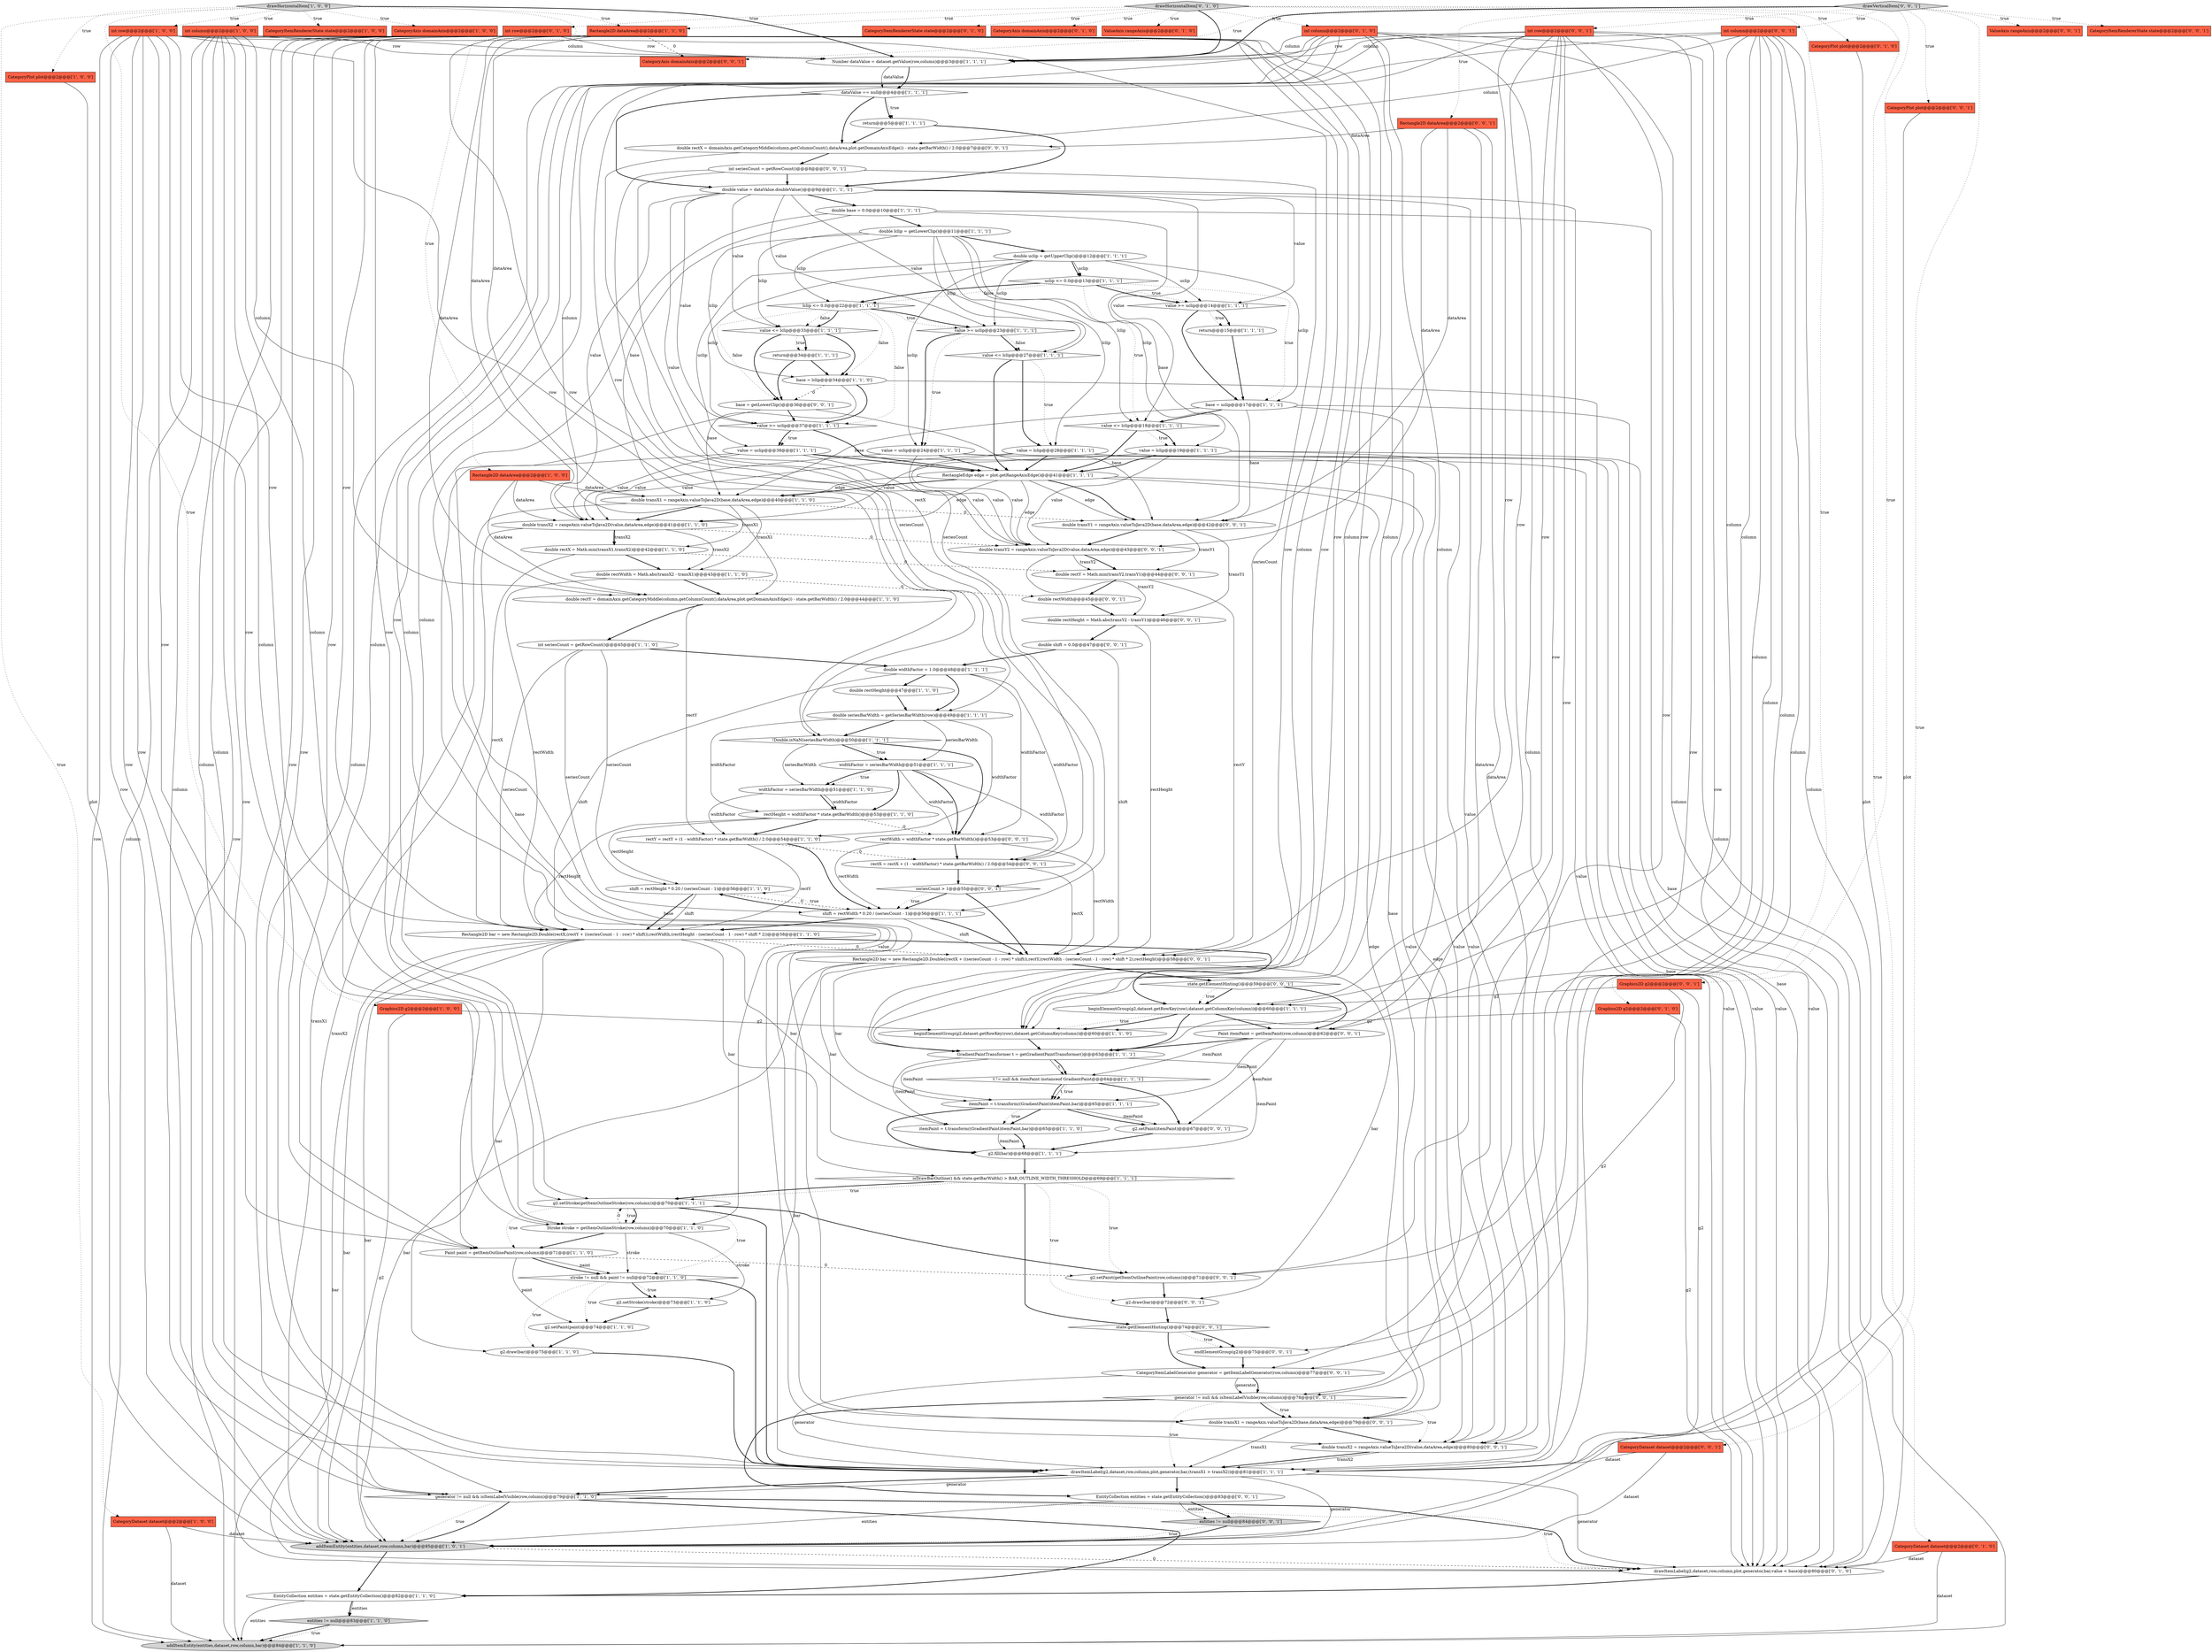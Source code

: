 digraph {
116 [style = filled, label = "CategoryAxis domainAxis@@@2@@@['0', '0', '1']", fillcolor = tomato, shape = box image = "AAA0AAABBB3BBB"];
54 [style = filled, label = "value >= uclip@@@37@@@['1', '1', '1']", fillcolor = white, shape = diamond image = "AAA0AAABBB1BBB"];
9 [style = filled, label = "CategoryDataset dataset@@@2@@@['1', '0', '0']", fillcolor = tomato, shape = box image = "AAA0AAABBB1BBB"];
85 [style = filled, label = "int seriesCount = getRowCount()@@@8@@@['0', '0', '1']", fillcolor = white, shape = ellipse image = "AAA0AAABBB3BBB"];
69 [style = filled, label = "double rectX = Math.min(transX1,transX2)@@@42@@@['1', '1', '0']", fillcolor = white, shape = ellipse image = "AAA0AAABBB1BBB"];
34 [style = filled, label = "drawItemLabel(g2,dataset,row,column,plot,generator,bar,(transX1 > transX2))@@@81@@@['1', '1', '1']", fillcolor = white, shape = ellipse image = "AAA0AAABBB1BBB"];
75 [style = filled, label = "drawHorizontalItem['0', '1', '0']", fillcolor = lightgray, shape = diamond image = "AAA0AAABBB2BBB"];
37 [style = filled, label = "double rectHeight@@@47@@@['1', '1', '0']", fillcolor = white, shape = ellipse image = "AAA0AAABBB1BBB"];
98 [style = filled, label = "double rectX = domainAxis.getCategoryMiddle(column,getColumnCount(),dataArea,plot.getDomainAxisEdge()) - state.getBarWidth() / 2.0@@@7@@@['0', '0', '1']", fillcolor = white, shape = ellipse image = "AAA0AAABBB3BBB"];
93 [style = filled, label = "int row@@@2@@@['0', '0', '1']", fillcolor = tomato, shape = box image = "AAA0AAABBB3BBB"];
21 [style = filled, label = "widthFactor = seriesBarWidth@@@51@@@['1', '1', '1']", fillcolor = white, shape = ellipse image = "AAA0AAABBB1BBB"];
99 [style = filled, label = "entities != null@@@84@@@['0', '0', '1']", fillcolor = lightgray, shape = diamond image = "AAA0AAABBB3BBB"];
107 [style = filled, label = "double rectY = Math.min(transY2,transY1)@@@44@@@['0', '0', '1']", fillcolor = white, shape = ellipse image = "AAA0AAABBB3BBB"];
42 [style = filled, label = "return@@@34@@@['1', '1', '1']", fillcolor = white, shape = ellipse image = "AAA0AAABBB1BBB"];
100 [style = filled, label = "CategoryPlot plot@@@2@@@['0', '0', '1']", fillcolor = tomato, shape = box image = "AAA0AAABBB3BBB"];
74 [style = filled, label = "Graphics2D g2@@@2@@@['0', '1', '0']", fillcolor = tomato, shape = box image = "AAA0AAABBB2BBB"];
14 [style = filled, label = "value <= lclip@@@27@@@['1', '1', '1']", fillcolor = white, shape = diamond image = "AAA0AAABBB1BBB"];
101 [style = filled, label = "Rectangle2D bar = new Rectangle2D.Double((rectX + ((seriesCount - 1 - row) * shift)),rectY,(rectWidth - (seriesCount - 1 - row) * shift * 2),rectHeight)@@@58@@@['0', '0', '1']", fillcolor = white, shape = ellipse image = "AAA0AAABBB3BBB"];
67 [style = filled, label = "Rectangle2D dataArea@@@2@@@['1', '1', '0']", fillcolor = tomato, shape = box image = "AAA0AAABBB1BBB"];
8 [style = filled, label = "int row@@@2@@@['1', '0', '0']", fillcolor = tomato, shape = box image = "AAA0AAABBB1BBB"];
96 [style = filled, label = "Graphics2D g2@@@2@@@['0', '0', '1']", fillcolor = tomato, shape = box image = "AAA0AAABBB3BBB"];
16 [style = filled, label = "value = uclip@@@24@@@['1', '1', '1']", fillcolor = white, shape = ellipse image = "AAA0AAABBB1BBB"];
2 [style = filled, label = "value = lclip@@@28@@@['1', '1', '1']", fillcolor = white, shape = ellipse image = "AAA0AAABBB1BBB"];
76 [style = filled, label = "CategoryItemRendererState state@@@2@@@['0', '1', '0']", fillcolor = tomato, shape = box image = "AAA0AAABBB2BBB"];
115 [style = filled, label = "int column@@@2@@@['0', '0', '1']", fillcolor = tomato, shape = box image = "AAA0AAABBB3BBB"];
84 [style = filled, label = "CategoryItemLabelGenerator generator = getItemLabelGenerator(row,column)@@@77@@@['0', '0', '1']", fillcolor = white, shape = ellipse image = "AAA0AAABBB3BBB"];
103 [style = filled, label = "g2.draw(bar)@@@72@@@['0', '0', '1']", fillcolor = white, shape = ellipse image = "AAA0AAABBB3BBB"];
50 [style = filled, label = "EntityCollection entities = state.getEntityCollection()@@@82@@@['1', '1', '0']", fillcolor = white, shape = ellipse image = "AAA0AAABBB1BBB"];
48 [style = filled, label = "g2.setStroke(stroke)@@@73@@@['1', '1', '0']", fillcolor = white, shape = ellipse image = "AAA0AAABBB1BBB"];
38 [style = filled, label = "Stroke stroke = getItemOutlineStroke(row,column)@@@70@@@['1', '1', '0']", fillcolor = white, shape = ellipse image = "AAA0AAABBB1BBB"];
71 [style = filled, label = "shift = rectHeight * 0.20 / (seriesCount - 1)@@@56@@@['1', '1', '0']", fillcolor = white, shape = ellipse image = "AAA0AAABBB1BBB"];
39 [style = filled, label = "value = uclip@@@38@@@['1', '1', '1']", fillcolor = white, shape = ellipse image = "AAA0AAABBB1BBB"];
68 [style = filled, label = "int seriesCount = getRowCount()@@@45@@@['1', '1', '0']", fillcolor = white, shape = ellipse image = "AAA0AAABBB1BBB"];
7 [style = filled, label = "beginElementGroup(g2,dataset.getRowKey(row),dataset.getColumnKey(column))@@@60@@@['1', '1', '0']", fillcolor = white, shape = ellipse image = "AAA0AAABBB1BBB"];
36 [style = filled, label = "generator != null && isItemLabelVisible(row,column)@@@79@@@['1', '1', '0']", fillcolor = white, shape = diamond image = "AAA0AAABBB1BBB"];
4 [style = filled, label = "rectHeight = widthFactor * state.getBarWidth()@@@53@@@['1', '1', '0']", fillcolor = white, shape = ellipse image = "AAA0AAABBB1BBB"];
79 [style = filled, label = "drawItemLabel(g2,dataset,row,column,plot,generator,bar,value < base)@@@80@@@['0', '1', '0']", fillcolor = white, shape = ellipse image = "AAA1AAABBB2BBB"];
24 [style = filled, label = "lclip <= 0.0@@@22@@@['1', '1', '1']", fillcolor = white, shape = diamond image = "AAA0AAABBB1BBB"];
55 [style = filled, label = "double widthFactor = 1.0@@@48@@@['1', '1', '1']", fillcolor = white, shape = ellipse image = "AAA0AAABBB1BBB"];
46 [style = filled, label = "value <= lclip@@@33@@@['1', '1', '1']", fillcolor = white, shape = diamond image = "AAA0AAABBB1BBB"];
6 [style = filled, label = "beginElementGroup(g2,dataset.getRowKey(row),dataset.getColumnKey(column))@@@60@@@['1', '1', '1']", fillcolor = white, shape = ellipse image = "AAA0AAABBB1BBB"];
102 [style = filled, label = "CategoryDataset dataset@@@2@@@['0', '0', '1']", fillcolor = tomato, shape = box image = "AAA0AAABBB3BBB"];
30 [style = filled, label = "g2.setPaint(paint)@@@74@@@['1', '1', '0']", fillcolor = white, shape = ellipse image = "AAA0AAABBB1BBB"];
80 [style = filled, label = "CategoryAxis domainAxis@@@2@@@['0', '1', '0']", fillcolor = tomato, shape = box image = "AAA0AAABBB2BBB"];
78 [style = filled, label = "ValueAxis rangeAxis@@@2@@@['0', '1', '0']", fillcolor = tomato, shape = box image = "AAA0AAABBB2BBB"];
26 [style = filled, label = "value <= lclip@@@18@@@['1', '1', '1']", fillcolor = white, shape = diamond image = "AAA0AAABBB1BBB"];
35 [style = filled, label = "t != null && itemPaint instanceof GradientPaint@@@64@@@['1', '1', '1']", fillcolor = white, shape = diamond image = "AAA0AAABBB1BBB"];
27 [style = filled, label = "widthFactor = seriesBarWidth@@@51@@@['1', '1', '0']", fillcolor = white, shape = ellipse image = "AAA0AAABBB1BBB"];
57 [style = filled, label = "uclip <= 0.0@@@13@@@['1', '1', '1']", fillcolor = white, shape = diamond image = "AAA0AAABBB1BBB"];
11 [style = filled, label = "CategoryItemRendererState state@@@2@@@['1', '0', '0']", fillcolor = tomato, shape = box image = "AAA0AAABBB1BBB"];
62 [style = filled, label = "double rectWidth = Math.abs(transX2 - transX1)@@@43@@@['1', '1', '0']", fillcolor = white, shape = ellipse image = "AAA0AAABBB1BBB"];
32 [style = filled, label = "value = lclip@@@19@@@['1', '1', '1']", fillcolor = white, shape = ellipse image = "AAA0AAABBB1BBB"];
53 [style = filled, label = "stroke != null && paint != null@@@72@@@['1', '1', '0']", fillcolor = white, shape = diamond image = "AAA0AAABBB1BBB"];
56 [style = filled, label = "addItemEntity(entities,dataset,row,column,bar)@@@85@@@['1', '0', '1']", fillcolor = lightgray, shape = ellipse image = "AAA0AAABBB1BBB"];
63 [style = filled, label = "double rectY = domainAxis.getCategoryMiddle(column,getColumnCount(),dataArea,plot.getDomainAxisEdge()) - state.getBarWidth() / 2.0@@@44@@@['1', '1', '0']", fillcolor = white, shape = ellipse image = "AAA0AAABBB1BBB"];
89 [style = filled, label = "endElementGroup(g2)@@@75@@@['0', '0', '1']", fillcolor = white, shape = ellipse image = "AAA0AAABBB3BBB"];
49 [style = filled, label = "rectY = rectY + (1 - widthFactor) * state.getBarWidth() / 2.0@@@54@@@['1', '1', '0']", fillcolor = white, shape = ellipse image = "AAA0AAABBB1BBB"];
45 [style = filled, label = "Paint paint = getItemOutlinePaint(row,column)@@@71@@@['1', '1', '0']", fillcolor = white, shape = ellipse image = "AAA0AAABBB1BBB"];
66 [style = filled, label = "Graphics2D g2@@@2@@@['1', '0', '0']", fillcolor = tomato, shape = box image = "AAA0AAABBB1BBB"];
28 [style = filled, label = "dataValue == null@@@4@@@['1', '1', '1']", fillcolor = white, shape = diamond image = "AAA0AAABBB1BBB"];
87 [style = filled, label = "rectWidth = widthFactor * state.getBarWidth()@@@53@@@['0', '0', '1']", fillcolor = white, shape = ellipse image = "AAA0AAABBB3BBB"];
86 [style = filled, label = "g2.setPaint(itemPaint)@@@67@@@['0', '0', '1']", fillcolor = white, shape = ellipse image = "AAA0AAABBB3BBB"];
92 [style = filled, label = "double transY2 = rangeAxis.valueToJava2D(value,dataArea,edge)@@@43@@@['0', '0', '1']", fillcolor = white, shape = ellipse image = "AAA0AAABBB3BBB"];
91 [style = filled, label = "double transX2 = rangeAxis.valueToJava2D(value,dataArea,edge)@@@80@@@['0', '0', '1']", fillcolor = white, shape = ellipse image = "AAA0AAABBB3BBB"];
114 [style = filled, label = "EntityCollection entities = state.getEntityCollection()@@@83@@@['0', '0', '1']", fillcolor = white, shape = ellipse image = "AAA0AAABBB3BBB"];
25 [style = filled, label = "GradientPaintTransformer t = getGradientPaintTransformer()@@@63@@@['1', '1', '1']", fillcolor = white, shape = ellipse image = "AAA0AAABBB1BBB"];
108 [style = filled, label = "double shift = 0.0@@@47@@@['0', '0', '1']", fillcolor = white, shape = ellipse image = "AAA0AAABBB3BBB"];
81 [style = filled, label = "int row@@@2@@@['0', '1', '0']", fillcolor = tomato, shape = box image = "AAA0AAABBB2BBB"];
13 [style = filled, label = "double value = dataValue.doubleValue()@@@9@@@['1', '1', '1']", fillcolor = white, shape = ellipse image = "AAA0AAABBB1BBB"];
105 [style = filled, label = "generator != null && isItemLabelVisible(row,column)@@@78@@@['0', '0', '1']", fillcolor = white, shape = diamond image = "AAA0AAABBB3BBB"];
18 [style = filled, label = "double base = 0.0@@@10@@@['1', '1', '1']", fillcolor = white, shape = ellipse image = "AAA0AAABBB1BBB"];
64 [style = filled, label = "double transX1 = rangeAxis.valueToJava2D(base,dataArea,edge)@@@40@@@['1', '1', '0']", fillcolor = white, shape = ellipse image = "AAA0AAABBB1BBB"];
60 [style = filled, label = "value >= uclip@@@23@@@['1', '1', '1']", fillcolor = white, shape = diamond image = "AAA0AAABBB1BBB"];
73 [style = filled, label = "CategoryPlot plot@@@2@@@['0', '1', '0']", fillcolor = tomato, shape = box image = "AAA0AAABBB2BBB"];
0 [style = filled, label = "itemPaint = t.transform((GradientPaint)itemPaint,bar)@@@65@@@['1', '1', '1']", fillcolor = white, shape = ellipse image = "AAA0AAABBB1BBB"];
22 [style = filled, label = "g2.fill(bar)@@@68@@@['1', '1', '1']", fillcolor = white, shape = ellipse image = "AAA0AAABBB1BBB"];
112 [style = filled, label = "ValueAxis rangeAxis@@@2@@@['0', '0', '1']", fillcolor = tomato, shape = box image = "AAA0AAABBB3BBB"];
52 [style = filled, label = "return@@@15@@@['1', '1', '1']", fillcolor = white, shape = ellipse image = "AAA0AAABBB1BBB"];
41 [style = filled, label = "base = uclip@@@17@@@['1', '1', '1']", fillcolor = white, shape = ellipse image = "AAA0AAABBB1BBB"];
61 [style = filled, label = "itemPaint = t.transform((GradientPaint)itemPaint,bar)@@@65@@@['1', '1', '0']", fillcolor = white, shape = ellipse image = "AAA0AAABBB1BBB"];
29 [style = filled, label = "CategoryPlot plot@@@2@@@['1', '0', '0']", fillcolor = tomato, shape = box image = "AAA0AAABBB1BBB"];
82 [style = filled, label = "Rectangle2D dataArea@@@2@@@['0', '0', '1']", fillcolor = tomato, shape = box image = "AAA0AAABBB3BBB"];
5 [style = filled, label = "value >= uclip@@@14@@@['1', '1', '1']", fillcolor = white, shape = diamond image = "AAA0AAABBB1BBB"];
59 [style = filled, label = "Rectangle2D bar = new Rectangle2D.Double(rectX,(rectY + ((seriesCount - 1 - row) * shift)),rectWidth,(rectHeight - (seriesCount - 1 - row) * shift * 2))@@@58@@@['1', '1', '0']", fillcolor = white, shape = ellipse image = "AAA0AAABBB1BBB"];
40 [style = filled, label = "g2.setStroke(getItemOutlineStroke(row,column))@@@70@@@['1', '1', '1']", fillcolor = white, shape = ellipse image = "AAA0AAABBB1BBB"];
109 [style = filled, label = "state.getElementHinting()@@@59@@@['0', '0', '1']", fillcolor = white, shape = diamond image = "AAA0AAABBB3BBB"];
31 [style = filled, label = "int column@@@2@@@['1', '0', '0']", fillcolor = tomato, shape = box image = "AAA0AAABBB1BBB"];
33 [style = filled, label = "g2.draw(bar)@@@75@@@['1', '1', '0']", fillcolor = white, shape = ellipse image = "AAA0AAABBB1BBB"];
88 [style = filled, label = "double rectHeight = Math.abs(transY2 - transY1)@@@46@@@['0', '0', '1']", fillcolor = white, shape = ellipse image = "AAA0AAABBB3BBB"];
17 [style = filled, label = "CategoryAxis domainAxis@@@2@@@['1', '0', '0']", fillcolor = tomato, shape = box image = "AAA0AAABBB1BBB"];
117 [style = filled, label = "state.getElementHinting()@@@74@@@['0', '0', '1']", fillcolor = white, shape = diamond image = "AAA0AAABBB3BBB"];
83 [style = filled, label = "rectX = rectX + (1 - widthFactor) * state.getBarWidth() / 2.0@@@54@@@['0', '0', '1']", fillcolor = white, shape = ellipse image = "AAA0AAABBB3BBB"];
104 [style = filled, label = "double transX1 = rangeAxis.valueToJava2D(base,dataArea,edge)@@@79@@@['0', '0', '1']", fillcolor = white, shape = ellipse image = "AAA0AAABBB3BBB"];
44 [style = filled, label = "isDrawBarOutline() && state.getBarWidth() > BAR_OUTLINE_WIDTH_THRESHOLD@@@69@@@['1', '1', '1']", fillcolor = white, shape = diamond image = "AAA0AAABBB1BBB"];
12 [style = filled, label = "entities != null@@@83@@@['1', '1', '0']", fillcolor = lightgray, shape = diamond image = "AAA0AAABBB1BBB"];
23 [style = filled, label = "addItemEntity(entities,dataset,row,column,bar)@@@84@@@['1', '1', '0']", fillcolor = lightgray, shape = ellipse image = "AAA0AAABBB1BBB"];
113 [style = filled, label = "seriesCount > 1@@@55@@@['0', '0', '1']", fillcolor = white, shape = diamond image = "AAA0AAABBB3BBB"];
51 [style = filled, label = "double seriesBarWidth = getSeriesBarWidth(row)@@@49@@@['1', '1', '1']", fillcolor = white, shape = ellipse image = "AAA0AAABBB1BBB"];
43 [style = filled, label = "return@@@5@@@['1', '1', '1']", fillcolor = white, shape = ellipse image = "AAA0AAABBB1BBB"];
65 [style = filled, label = "double transX2 = rangeAxis.valueToJava2D(value,dataArea,edge)@@@41@@@['1', '1', '0']", fillcolor = white, shape = ellipse image = "AAA0AAABBB1BBB"];
94 [style = filled, label = "base = getLowerClip()@@@36@@@['0', '0', '1']", fillcolor = white, shape = ellipse image = "AAA0AAABBB3BBB"];
19 [style = filled, label = "base = lclip@@@34@@@['1', '1', '0']", fillcolor = white, shape = ellipse image = "AAA0AAABBB1BBB"];
58 [style = filled, label = "double lclip = getLowerClip()@@@11@@@['1', '1', '1']", fillcolor = white, shape = ellipse image = "AAA0AAABBB1BBB"];
97 [style = filled, label = "Paint itemPaint = getItemPaint(row,column)@@@62@@@['0', '0', '1']", fillcolor = white, shape = ellipse image = "AAA0AAABBB3BBB"];
15 [style = filled, label = "Rectangle2D dataArea@@@2@@@['1', '0', '0']", fillcolor = tomato, shape = box image = "AAA0AAABBB1BBB"];
111 [style = filled, label = "drawVerticalItem['0', '0', '1']", fillcolor = lightgray, shape = diamond image = "AAA0AAABBB3BBB"];
110 [style = filled, label = "g2.setPaint(getItemOutlinePaint(row,column))@@@71@@@['0', '0', '1']", fillcolor = white, shape = ellipse image = "AAA0AAABBB3BBB"];
10 [style = filled, label = "Number dataValue = dataset.getValue(row,column)@@@3@@@['1', '1', '1']", fillcolor = white, shape = ellipse image = "AAA0AAABBB1BBB"];
90 [style = filled, label = "CategoryItemRendererState state@@@2@@@['0', '0', '1']", fillcolor = tomato, shape = box image = "AAA0AAABBB3BBB"];
95 [style = filled, label = "double transY1 = rangeAxis.valueToJava2D(base,dataArea,edge)@@@42@@@['0', '0', '1']", fillcolor = white, shape = ellipse image = "AAA0AAABBB3BBB"];
47 [style = filled, label = "shift = rectWidth * 0.20 / (seriesCount - 1)@@@56@@@['1', '1', '1']", fillcolor = white, shape = ellipse image = "AAA0AAABBB1BBB"];
70 [style = filled, label = "RectangleEdge edge = plot.getRangeAxisEdge()@@@41@@@['1', '1', '1']", fillcolor = white, shape = ellipse image = "AAA0AAABBB1BBB"];
106 [style = filled, label = "double rectWidth@@@45@@@['0', '0', '1']", fillcolor = white, shape = ellipse image = "AAA0AAABBB3BBB"];
77 [style = filled, label = "CategoryDataset dataset@@@2@@@['0', '1', '0']", fillcolor = tomato, shape = box image = "AAA0AAABBB2BBB"];
72 [style = filled, label = "int column@@@2@@@['0', '1', '0']", fillcolor = tomato, shape = box image = "AAA0AAABBB2BBB"];
3 [style = filled, label = "!Double.isNaN(seriesBarWidth)@@@50@@@['1', '1', '1']", fillcolor = white, shape = diamond image = "AAA0AAABBB1BBB"];
1 [style = filled, label = "double uclip = getUpperClip()@@@12@@@['1', '1', '1']", fillcolor = white, shape = ellipse image = "AAA0AAABBB1BBB"];
20 [style = filled, label = "drawHorizontalItem['1', '0', '0']", fillcolor = lightgray, shape = diamond image = "AAA0AAABBB1BBB"];
115->110 [style = solid, label="column"];
26->70 [style = bold, label=""];
1->60 [style = solid, label="uclip"];
41->64 [style = solid, label="base"];
92->107 [style = bold, label=""];
20->10 [style = bold, label=""];
3->27 [style = solid, label="seriesBarWidth"];
59->79 [style = solid, label="bar"];
33->34 [style = bold, label=""];
1->54 [style = solid, label="uclip"];
70->64 [style = solid, label="edge"];
39->65 [style = solid, label="value"];
115->6 [style = solid, label="column"];
10->28 [style = bold, label=""];
12->23 [style = bold, label=""];
111->115 [style = dotted, label="true"];
32->65 [style = solid, label="value"];
111->102 [style = dotted, label="true"];
64->95 [style = dashed, label="0"];
49->47 [style = bold, label=""];
19->79 [style = solid, label="base"];
6->25 [style = bold, label=""];
35->86 [style = bold, label=""];
44->117 [style = bold, label=""];
109->6 [style = bold, label=""];
109->97 [style = bold, label=""];
67->63 [style = solid, label="dataArea"];
54->70 [style = bold, label=""];
57->41 [style = dotted, label="true"];
21->4 [style = bold, label=""];
82->98 [style = solid, label="dataArea"];
105->34 [style = dotted, label="true"];
57->26 [style = dotted, label="true"];
117->89 [style = bold, label=""];
1->16 [style = solid, label="uclip"];
2->65 [style = solid, label="value"];
38->48 [style = solid, label="stroke"];
13->91 [style = solid, label="value"];
97->0 [style = solid, label="itemPaint"];
77->23 [style = solid, label="dataset"];
60->14 [style = bold, label=""];
46->19 [style = bold, label=""];
13->79 [style = solid, label="value"];
21->27 [style = dotted, label="true"];
8->3 [style = solid, label="row"];
94->104 [style = solid, label="base"];
69->62 [style = bold, label=""];
2->91 [style = solid, label="value"];
4->71 [style = solid, label="rectHeight"];
75->73 [style = dotted, label="true"];
25->0 [style = solid, label="itemPaint"];
38->45 [style = bold, label=""];
1->5 [style = solid, label="uclip"];
94->95 [style = solid, label="base"];
68->47 [style = solid, label="seriesCount"];
2->79 [style = solid, label="value"];
41->104 [style = solid, label="base"];
70->95 [style = solid, label="edge"];
22->44 [style = bold, label=""];
1->57 [style = bold, label=""];
43->13 [style = bold, label=""];
65->92 [style = dashed, label="0"];
28->98 [style = bold, label=""];
45->53 [style = bold, label=""];
30->33 [style = bold, label=""];
41->95 [style = solid, label="base"];
84->105 [style = bold, label=""];
42->19 [style = bold, label=""];
81->10 [style = solid, label="row"];
31->10 [style = solid, label="column"];
14->2 [style = bold, label=""];
15->64 [style = solid, label="dataArea"];
105->91 [style = dotted, label="true"];
58->2 [style = solid, label="lclip"];
98->85 [style = bold, label=""];
38->53 [style = solid, label="stroke"];
45->110 [style = dashed, label="0"];
96->34 [style = solid, label="g2"];
93->10 [style = solid, label="row"];
27->4 [style = bold, label=""];
4->49 [style = bold, label=""];
39->92 [style = solid, label="value"];
111->10 [style = bold, label=""];
13->46 [style = solid, label="value"];
115->97 [style = solid, label="column"];
40->110 [style = bold, label=""];
41->79 [style = solid, label="base"];
31->36 [style = solid, label="column"];
13->18 [style = bold, label=""];
24->46 [style = dotted, label="false"];
105->104 [style = dotted, label="true"];
59->33 [style = solid, label="bar"];
52->41 [style = bold, label=""];
44->110 [style = dotted, label="true"];
113->101 [style = bold, label=""];
20->9 [style = dotted, label="true"];
24->46 [style = bold, label=""];
64->69 [style = solid, label="transX1"];
46->94 [style = bold, label=""];
95->92 [style = bold, label=""];
28->13 [style = bold, label=""];
114->99 [style = bold, label=""];
16->70 [style = bold, label=""];
5->52 [style = dotted, label="true"];
20->31 [style = dotted, label="true"];
53->33 [style = dotted, label="true"];
54->39 [style = dotted, label="true"];
60->16 [style = bold, label=""];
24->54 [style = dotted, label="false"];
72->7 [style = solid, label="column"];
10->28 [style = solid, label="dataValue"];
114->99 [style = solid, label="entities"];
8->10 [style = solid, label="row"];
31->45 [style = solid, label="column"];
71->59 [style = solid, label="shift"];
18->95 [style = solid, label="base"];
28->43 [style = bold, label=""];
81->36 [style = solid, label="row"];
95->88 [style = solid, label="transY1"];
63->49 [style = solid, label="rectY"];
53->34 [style = bold, label=""];
66->56 [style = solid, label="g2"];
111->82 [style = dotted, label="true"];
91->34 [style = bold, label=""];
43->98 [style = bold, label=""];
55->37 [style = bold, label=""];
101->103 [style = solid, label="bar"];
64->65 [style = bold, label=""];
58->32 [style = solid, label="lclip"];
103->117 [style = bold, label=""];
53->48 [style = dotted, label="true"];
83->101 [style = solid, label="rectX"];
93->84 [style = solid, label="row"];
51->4 [style = solid, label="widthFactor"];
115->98 [style = solid, label="column"];
1->57 [style = solid, label="uclip"];
104->91 [style = bold, label=""];
21->87 [style = solid, label="widthFactor"];
93->40 [style = solid, label="row"];
101->22 [style = solid, label="bar"];
0->22 [style = bold, label=""];
81->23 [style = solid, label="row"];
42->94 [style = bold, label=""];
65->56 [style = solid, label="transX2"];
81->7 [style = solid, label="row"];
51->49 [style = solid, label="widthFactor"];
40->45 [style = dotted, label="true"];
20->29 [style = dotted, label="true"];
75->74 [style = dotted, label="true"];
44->40 [style = dotted, label="true"];
21->87 [style = bold, label=""];
55->87 [style = solid, label="widthFactor"];
18->79 [style = solid, label="base"];
16->92 [style = solid, label="value"];
14->2 [style = dotted, label="true"];
46->42 [style = dotted, label="true"];
72->34 [style = solid, label="column"];
117->89 [style = dotted, label="true"];
44->40 [style = bold, label=""];
38->40 [style = dashed, label="0"];
81->38 [style = solid, label="row"];
6->7 [style = dotted, label="true"];
72->38 [style = solid, label="column"];
74->79 [style = solid, label="g2"];
70->65 [style = solid, label="edge"];
77->79 [style = solid, label="dataset"];
2->70 [style = bold, label=""];
41->26 [style = bold, label=""];
108->55 [style = bold, label=""];
108->101 [style = solid, label="shift"];
26->32 [style = dotted, label="true"];
100->34 [style = solid, label="plot"];
82->92 [style = solid, label="dataArea"];
82->91 [style = solid, label="dataArea"];
70->104 [style = solid, label="edge"];
111->96 [style = dotted, label="true"];
89->84 [style = bold, label=""];
81->45 [style = solid, label="row"];
45->30 [style = solid, label="paint"];
1->39 [style = solid, label="uclip"];
55->51 [style = bold, label=""];
75->80 [style = dotted, label="true"];
32->91 [style = solid, label="value"];
50->23 [style = solid, label="entities"];
68->59 [style = solid, label="seriesCount"];
85->113 [style = solid, label="seriesCount"];
81->59 [style = solid, label="row"];
55->83 [style = solid, label="widthFactor"];
71->59 [style = bold, label=""];
101->0 [style = solid, label="bar"];
25->61 [style = solid, label="itemPaint"];
28->43 [style = dotted, label="true"];
66->7 [style = solid, label="g2"];
81->3 [style = solid, label="row"];
87->101 [style = solid, label="rectWidth"];
62->59 [style = solid, label="rectWidth"];
21->27 [style = bold, label=""];
35->0 [style = solid, label="t"];
6->7 [style = bold, label=""];
111->100 [style = dotted, label="true"];
113->47 [style = bold, label=""];
110->103 [style = bold, label=""];
20->11 [style = dotted, label="true"];
62->63 [style = bold, label=""];
8->56 [style = solid, label="row"];
50->12 [style = solid, label="entities"];
93->101 [style = solid, label="row"];
37->51 [style = bold, label=""];
72->45 [style = solid, label="column"];
75->77 [style = dotted, label="true"];
60->16 [style = dotted, label="true"];
68->71 [style = solid, label="seriesCount"];
65->69 [style = solid, label="transX2"];
111->93 [style = dotted, label="true"];
25->35 [style = solid, label="t"];
115->84 [style = solid, label="column"];
40->53 [style = dotted, label="true"];
81->34 [style = solid, label="row"];
32->92 [style = solid, label="value"];
0->61 [style = bold, label=""];
8->25 [style = solid, label="row"];
8->34 [style = solid, label="row"];
95->107 [style = solid, label="transY1"];
69->59 [style = solid, label="rectX"];
25->35 [style = bold, label=""];
84->34 [style = solid, label="generator"];
57->24 [style = bold, label=""];
59->61 [style = solid, label="bar"];
0->86 [style = solid, label="itemPaint"];
24->60 [style = bold, label=""];
27->49 [style = solid, label="widthFactor"];
75->81 [style = dotted, label="true"];
93->34 [style = solid, label="row"];
61->22 [style = bold, label=""];
115->10 [style = solid, label="column"];
54->39 [style = bold, label=""];
58->19 [style = solid, label="lclip"];
56->79 [style = dashed, label="0"];
31->34 [style = solid, label="column"];
45->53 [style = solid, label="paint"];
85->101 [style = solid, label="seriesCount"];
57->5 [style = dotted, label="true"];
36->79 [style = dotted, label="true"];
58->14 [style = solid, label="lclip"];
102->34 [style = solid, label="dataset"];
70->64 [style = bold, label=""];
64->56 [style = solid, label="transX1"];
106->88 [style = bold, label=""];
3->87 [style = bold, label=""];
8->38 [style = solid, label="row"];
72->25 [style = solid, label="column"];
115->40 [style = solid, label="column"];
20->66 [style = dotted, label="true"];
65->69 [style = bold, label=""];
107->106 [style = bold, label=""];
29->56 [style = solid, label="plot"];
9->23 [style = solid, label="dataset"];
91->34 [style = solid, label="transX2"];
94->54 [style = bold, label=""];
115->56 [style = solid, label="column"];
31->25 [style = solid, label="column"];
72->10 [style = solid, label="column"];
44->103 [style = dotted, label="true"];
96->6 [style = solid, label="g2"];
85->13 [style = bold, label=""];
111->90 [style = dotted, label="true"];
47->101 [style = bold, label=""];
16->79 [style = solid, label="value"];
93->56 [style = solid, label="row"];
75->78 [style = dotted, label="true"];
24->60 [style = dotted, label="true"];
114->56 [style = solid, label="entities"];
34->36 [style = solid, label="generator"];
87->83 [style = bold, label=""];
15->65 [style = solid, label="dataArea"];
34->36 [style = bold, label=""];
20->17 [style = dotted, label="true"];
82->95 [style = solid, label="dataArea"];
13->26 [style = solid, label="value"];
49->59 [style = solid, label="rectY"];
75->76 [style = dotted, label="true"];
59->56 [style = solid, label="bar"];
70->92 [style = solid, label="edge"];
99->56 [style = bold, label=""];
97->35 [style = solid, label="itemPaint"];
19->94 [style = dashed, label="0"];
67->65 [style = solid, label="dataArea"];
49->83 [style = dashed, label="0"];
99->56 [style = dotted, label="true"];
31->56 [style = solid, label="column"];
40->34 [style = bold, label=""];
72->79 [style = solid, label="column"];
19->54 [style = bold, label=""];
13->14 [style = solid, label="value"];
56->50 [style = bold, label=""];
39->79 [style = solid, label="value"];
63->68 [style = bold, label=""];
12->23 [style = dotted, label="true"];
16->91 [style = solid, label="value"];
31->38 [style = solid, label="column"];
0->61 [style = dotted, label="true"];
72->23 [style = solid, label="column"];
85->47 [style = solid, label="seriesCount"];
35->0 [style = dotted, label="true"];
20->15 [style = dotted, label="true"];
24->94 [style = dotted, label="false"];
64->62 [style = solid, label="transX1"];
97->25 [style = bold, label=""];
31->63 [style = solid, label="column"];
111->112 [style = dotted, label="true"];
13->60 [style = solid, label="value"];
20->8 [style = dotted, label="true"];
57->5 [style = bold, label=""];
92->107 [style = solid, label="transY2"];
75->10 [style = bold, label=""];
13->65 [style = solid, label="value"];
50->12 [style = bold, label=""];
6->97 [style = bold, label=""];
13->92 [style = solid, label="value"];
18->104 [style = solid, label="base"];
13->54 [style = solid, label="value"];
48->30 [style = bold, label=""];
4->87 [style = dashed, label="0"];
75->72 [style = dotted, label="true"];
60->14 [style = dotted, label="false"];
93->105 [style = solid, label="row"];
20->67 [style = dotted, label="true"];
62->106 [style = dashed, label="0"];
36->56 [style = dotted, label="true"];
101->109 [style = bold, label=""];
111->116 [style = dotted, label="true"];
31->7 [style = solid, label="column"];
82->104 [style = solid, label="dataArea"];
36->50 [style = bold, label=""];
83->113 [style = bold, label=""];
67->64 [style = solid, label="dataArea"];
105->114 [style = bold, label=""];
84->105 [style = solid, label="generator"];
8->45 [style = solid, label="row"];
35->0 [style = bold, label=""];
59->6 [style = bold, label=""];
101->56 [style = solid, label="bar"];
93->97 [style = solid, label="row"];
97->86 [style = solid, label="itemPaint"];
59->44 [style = solid, label="bar"];
39->70 [style = bold, label=""];
58->24 [style = solid, label="lclip"];
13->5 [style = solid, label="value"];
8->7 [style = solid, label="row"];
5->41 [style = bold, label=""];
24->19 [style = dotted, label="false"];
47->59 [style = bold, label=""];
73->79 [style = solid, label="plot"];
75->67 [style = dotted, label="true"];
115->34 [style = solid, label="column"];
34->56 [style = solid, label="generator"];
15->63 [style = solid, label="dataArea"];
86->22 [style = bold, label=""];
26->32 [style = bold, label=""];
115->105 [style = solid, label="column"];
25->22 [style = solid, label="itemPaint"];
40->38 [style = dotted, label="true"];
93->51 [style = solid, label="row"];
32->79 [style = solid, label="value"];
72->63 [style = solid, label="column"];
19->64 [style = solid, label="base"];
16->65 [style = solid, label="value"];
1->41 [style = solid, label="uclip"];
27->4 [style = solid, label="widthFactor"];
39->91 [style = solid, label="value"];
93->110 [style = solid, label="row"];
55->59 [style = solid, label="shift"];
59->23 [style = solid, label="bar"];
71->47 [style = dashed, label="0"];
92->88 [style = solid, label="transY2"];
74->7 [style = solid, label="g2"];
70->91 [style = solid, label="edge"];
58->26 [style = solid, label="lclip"];
36->79 [style = bold, label=""];
3->21 [style = bold, label=""];
113->47 [style = dotted, label="true"];
8->59 [style = solid, label="row"];
88->108 [style = bold, label=""];
34->79 [style = solid, label="generator"];
59->101 [style = dashed, label="0"];
36->56 [style = bold, label=""];
109->6 [style = dotted, label="true"];
53->48 [style = bold, label=""];
68->55 [style = bold, label=""];
7->25 [style = bold, label=""];
58->46 [style = solid, label="lclip"];
105->104 [style = bold, label=""];
9->56 [style = solid, label="dataset"];
61->22 [style = solid, label="itemPaint"];
21->83 [style = solid, label="widthFactor"];
101->34 [style = solid, label="bar"];
8->36 [style = solid, label="row"];
40->38 [style = bold, label=""];
79->50 [style = bold, label=""];
5->52 [style = bold, label=""];
32->70 [style = bold, label=""];
93->6 [style = solid, label="row"];
117->84 [style = bold, label=""];
47->71 [style = dotted, label="true"];
18->64 [style = solid, label="base"];
88->101 [style = solid, label="rectHeight"];
3->21 [style = dotted, label="true"];
0->86 [style = bold, label=""];
2->92 [style = solid, label="value"];
96->89 [style = solid, label="g2"];
46->42 [style = bold, label=""];
104->34 [style = solid, label="transX1"];
4->59 [style = solid, label="rectHeight"];
57->24 [style = dotted, label="false"];
51->3 [style = bold, label=""];
53->30 [style = dotted, label="true"];
107->101 [style = solid, label="rectY"];
72->36 [style = solid, label="column"];
47->101 [style = solid, label="shift"];
102->56 [style = solid, label="dataset"];
14->70 [style = bold, label=""];
98->83 [style = solid, label="rectX"];
69->107 [style = dashed, label="0"];
51->21 [style = solid, label="seriesBarWidth"];
34->114 [style = bold, label=""];
87->47 [style = solid, label="rectWidth"];
47->71 [style = bold, label=""];
31->23 [style = solid, label="column"];
67->116 [style = dashed, label="0"];
81->25 [style = solid, label="row"];
70->95 [style = bold, label=""];
65->62 [style = solid, label="transX2"];
18->58 [style = bold, label=""];
58->1 [style = bold, label=""];
8->23 [style = solid, label="row"];
81->79 [style = solid, label="row"];
}
